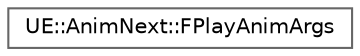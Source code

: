 digraph "Graphical Class Hierarchy"
{
 // INTERACTIVE_SVG=YES
 // LATEX_PDF_SIZE
  bgcolor="transparent";
  edge [fontname=Helvetica,fontsize=10,labelfontname=Helvetica,labelfontsize=10];
  node [fontname=Helvetica,fontsize=10,shape=box,height=0.2,width=0.4];
  rankdir="LR";
  Node0 [id="Node000000",label="UE::AnimNext::FPlayAnimArgs",height=0.2,width=0.4,color="grey40", fillcolor="white", style="filled",URL="$d5/d26/structUE_1_1AnimNext_1_1FPlayAnimArgs.html",tooltip=" "];
}
